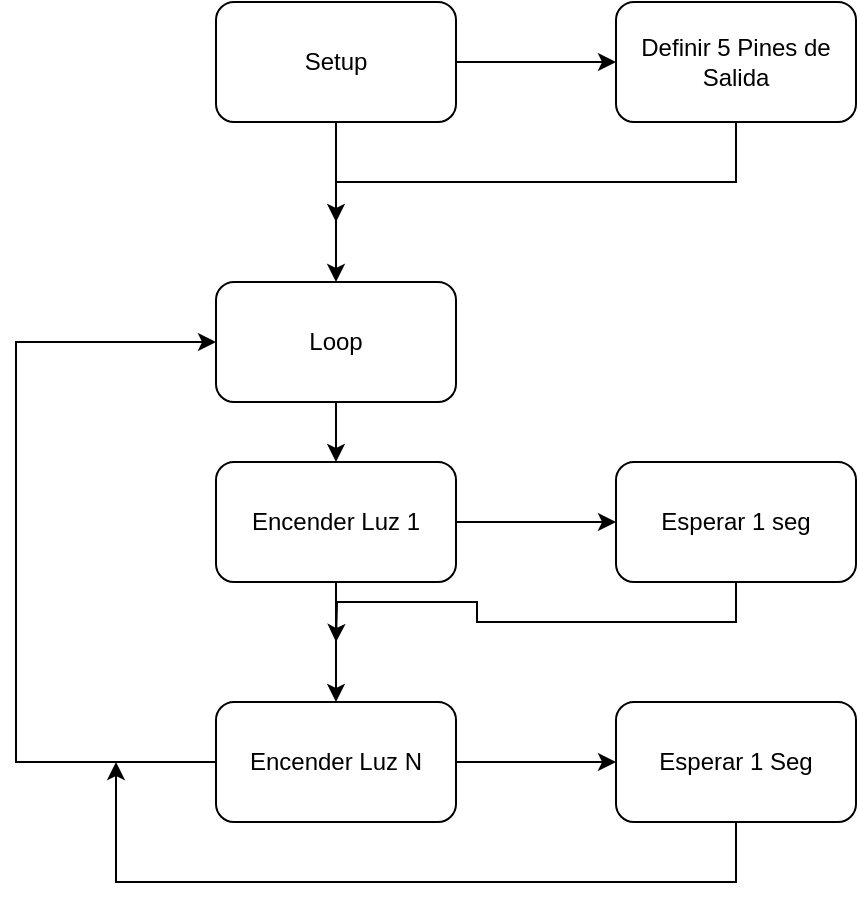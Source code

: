 <mxfile version="13.7.3" type="github">
  <diagram id="C5RBs43oDa-KdzZeNtuy" name="Page-1">
    <mxGraphModel dx="868" dy="482" grid="1" gridSize="10" guides="1" tooltips="1" connect="1" arrows="1" fold="1" page="1" pageScale="1" pageWidth="827" pageHeight="1169" math="0" shadow="0">
      <root>
        <mxCell id="WIyWlLk6GJQsqaUBKTNV-0" />
        <mxCell id="WIyWlLk6GJQsqaUBKTNV-1" parent="WIyWlLk6GJQsqaUBKTNV-0" />
        <mxCell id="pKVKMTcCykPhsNcEcajd-8" value="" style="edgeStyle=orthogonalEdgeStyle;rounded=0;orthogonalLoop=1;jettySize=auto;html=1;" edge="1" parent="WIyWlLk6GJQsqaUBKTNV-1" source="pKVKMTcCykPhsNcEcajd-2" target="pKVKMTcCykPhsNcEcajd-7">
          <mxGeometry relative="1" as="geometry" />
        </mxCell>
        <mxCell id="pKVKMTcCykPhsNcEcajd-10" value="" style="edgeStyle=orthogonalEdgeStyle;rounded=0;orthogonalLoop=1;jettySize=auto;html=1;entryX=0.5;entryY=0;entryDx=0;entryDy=0;" edge="1" parent="WIyWlLk6GJQsqaUBKTNV-1" source="pKVKMTcCykPhsNcEcajd-2" target="pKVKMTcCykPhsNcEcajd-22">
          <mxGeometry relative="1" as="geometry">
            <mxPoint x="250" y="210" as="targetPoint" />
          </mxGeometry>
        </mxCell>
        <mxCell id="pKVKMTcCykPhsNcEcajd-2" value="Setup" style="rounded=1;whiteSpace=wrap;html=1;" vertex="1" parent="WIyWlLk6GJQsqaUBKTNV-1">
          <mxGeometry x="180" y="70" width="120" height="60" as="geometry" />
        </mxCell>
        <mxCell id="pKVKMTcCykPhsNcEcajd-24" style="edgeStyle=orthogonalEdgeStyle;rounded=0;orthogonalLoop=1;jettySize=auto;html=1;" edge="1" parent="WIyWlLk6GJQsqaUBKTNV-1" source="pKVKMTcCykPhsNcEcajd-7">
          <mxGeometry relative="1" as="geometry">
            <mxPoint x="240" y="180" as="targetPoint" />
            <Array as="points">
              <mxPoint x="440" y="160" />
              <mxPoint x="240" y="160" />
            </Array>
          </mxGeometry>
        </mxCell>
        <mxCell id="pKVKMTcCykPhsNcEcajd-7" value="Definir 5 Pines de Salida" style="whiteSpace=wrap;html=1;rounded=1;" vertex="1" parent="WIyWlLk6GJQsqaUBKTNV-1">
          <mxGeometry x="380" y="70" width="120" height="60" as="geometry" />
        </mxCell>
        <mxCell id="pKVKMTcCykPhsNcEcajd-12" value="" style="edgeStyle=orthogonalEdgeStyle;rounded=0;orthogonalLoop=1;jettySize=auto;html=1;" edge="1" parent="WIyWlLk6GJQsqaUBKTNV-1" source="pKVKMTcCykPhsNcEcajd-9" target="pKVKMTcCykPhsNcEcajd-11">
          <mxGeometry relative="1" as="geometry" />
        </mxCell>
        <mxCell id="pKVKMTcCykPhsNcEcajd-14" value="" style="edgeStyle=orthogonalEdgeStyle;rounded=0;orthogonalLoop=1;jettySize=auto;html=1;" edge="1" parent="WIyWlLk6GJQsqaUBKTNV-1" source="pKVKMTcCykPhsNcEcajd-9" target="pKVKMTcCykPhsNcEcajd-13">
          <mxGeometry relative="1" as="geometry" />
        </mxCell>
        <mxCell id="pKVKMTcCykPhsNcEcajd-9" value="Encender Luz 1" style="whiteSpace=wrap;html=1;rounded=1;" vertex="1" parent="WIyWlLk6GJQsqaUBKTNV-1">
          <mxGeometry x="180" y="300" width="120" height="60" as="geometry" />
        </mxCell>
        <mxCell id="pKVKMTcCykPhsNcEcajd-17" style="edgeStyle=orthogonalEdgeStyle;rounded=0;orthogonalLoop=1;jettySize=auto;html=1;exitX=0.5;exitY=1;exitDx=0;exitDy=0;" edge="1" parent="WIyWlLk6GJQsqaUBKTNV-1" source="pKVKMTcCykPhsNcEcajd-11">
          <mxGeometry relative="1" as="geometry">
            <mxPoint x="240" y="390" as="targetPoint" />
          </mxGeometry>
        </mxCell>
        <mxCell id="pKVKMTcCykPhsNcEcajd-11" value="Esperar 1 seg" style="whiteSpace=wrap;html=1;rounded=1;" vertex="1" parent="WIyWlLk6GJQsqaUBKTNV-1">
          <mxGeometry x="380" y="300" width="120" height="60" as="geometry" />
        </mxCell>
        <mxCell id="pKVKMTcCykPhsNcEcajd-16" value="" style="edgeStyle=orthogonalEdgeStyle;rounded=0;orthogonalLoop=1;jettySize=auto;html=1;" edge="1" parent="WIyWlLk6GJQsqaUBKTNV-1" source="pKVKMTcCykPhsNcEcajd-13" target="pKVKMTcCykPhsNcEcajd-15">
          <mxGeometry relative="1" as="geometry" />
        </mxCell>
        <mxCell id="pKVKMTcCykPhsNcEcajd-18" style="edgeStyle=orthogonalEdgeStyle;rounded=0;orthogonalLoop=1;jettySize=auto;html=1;entryX=0;entryY=0.5;entryDx=0;entryDy=0;" edge="1" parent="WIyWlLk6GJQsqaUBKTNV-1" source="pKVKMTcCykPhsNcEcajd-13" target="pKVKMTcCykPhsNcEcajd-22">
          <mxGeometry relative="1" as="geometry">
            <Array as="points">
              <mxPoint x="80" y="450" />
              <mxPoint x="80" y="240" />
            </Array>
          </mxGeometry>
        </mxCell>
        <mxCell id="pKVKMTcCykPhsNcEcajd-13" value="Encender Luz N" style="whiteSpace=wrap;html=1;rounded=1;" vertex="1" parent="WIyWlLk6GJQsqaUBKTNV-1">
          <mxGeometry x="180" y="420" width="120" height="60" as="geometry" />
        </mxCell>
        <mxCell id="pKVKMTcCykPhsNcEcajd-19" style="edgeStyle=orthogonalEdgeStyle;rounded=0;orthogonalLoop=1;jettySize=auto;html=1;" edge="1" parent="WIyWlLk6GJQsqaUBKTNV-1" source="pKVKMTcCykPhsNcEcajd-15">
          <mxGeometry relative="1" as="geometry">
            <mxPoint x="130" y="450" as="targetPoint" />
            <Array as="points">
              <mxPoint x="440" y="510" />
              <mxPoint x="130" y="510" />
            </Array>
          </mxGeometry>
        </mxCell>
        <mxCell id="pKVKMTcCykPhsNcEcajd-15" value="Esperar 1 Seg" style="whiteSpace=wrap;html=1;rounded=1;" vertex="1" parent="WIyWlLk6GJQsqaUBKTNV-1">
          <mxGeometry x="380" y="420" width="120" height="60" as="geometry" />
        </mxCell>
        <mxCell id="pKVKMTcCykPhsNcEcajd-23" style="edgeStyle=orthogonalEdgeStyle;rounded=0;orthogonalLoop=1;jettySize=auto;html=1;" edge="1" parent="WIyWlLk6GJQsqaUBKTNV-1" source="pKVKMTcCykPhsNcEcajd-22" target="pKVKMTcCykPhsNcEcajd-9">
          <mxGeometry relative="1" as="geometry" />
        </mxCell>
        <mxCell id="pKVKMTcCykPhsNcEcajd-22" value="Loop" style="rounded=1;whiteSpace=wrap;html=1;" vertex="1" parent="WIyWlLk6GJQsqaUBKTNV-1">
          <mxGeometry x="180" y="210" width="120" height="60" as="geometry" />
        </mxCell>
      </root>
    </mxGraphModel>
  </diagram>
</mxfile>
